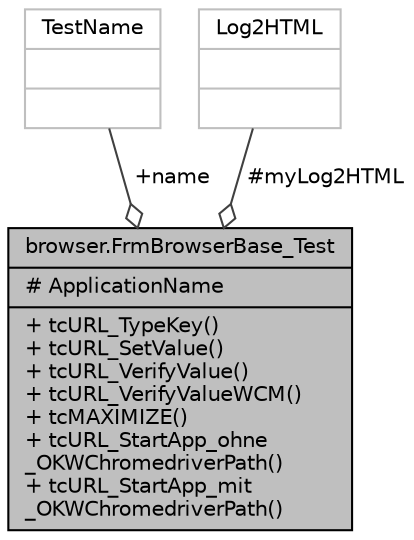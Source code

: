 digraph "browser.FrmBrowserBase_Test"
{
 // INTERACTIVE_SVG=YES
 // LATEX_PDF_SIZE
  edge [fontname="Helvetica",fontsize="10",labelfontname="Helvetica",labelfontsize="10"];
  node [fontname="Helvetica",fontsize="10",shape=record];
  Node4 [label="{browser.FrmBrowserBase_Test\n|# ApplicationName\l|+ tcURL_TypeKey()\l+ tcURL_SetValue()\l+ tcURL_VerifyValue()\l+ tcURL_VerifyValueWCM()\l+ tcMAXIMIZE()\l+ tcURL_StartApp_ohne\l_OKWChromedriverPath()\l+ tcURL_StartApp_mit\l_OKWChromedriverPath()\l}",height=0.2,width=0.4,color="black", fillcolor="grey75", style="filled", fontcolor="black",tooltip=" "];
  Node5 -> Node4 [color="grey25",fontsize="10",style="solid",label=" +name" ,arrowhead="odiamond",fontname="Helvetica"];
  Node5 [label="{TestName\n||}",height=0.2,width=0.4,color="grey75", fillcolor="white", style="filled",tooltip=" "];
  Node6 -> Node4 [color="grey25",fontsize="10",style="solid",label=" #myLog2HTML" ,arrowhead="odiamond",fontname="Helvetica"];
  Node6 [label="{Log2HTML\n||}",height=0.2,width=0.4,color="grey75", fillcolor="white", style="filled",tooltip=" "];
}
